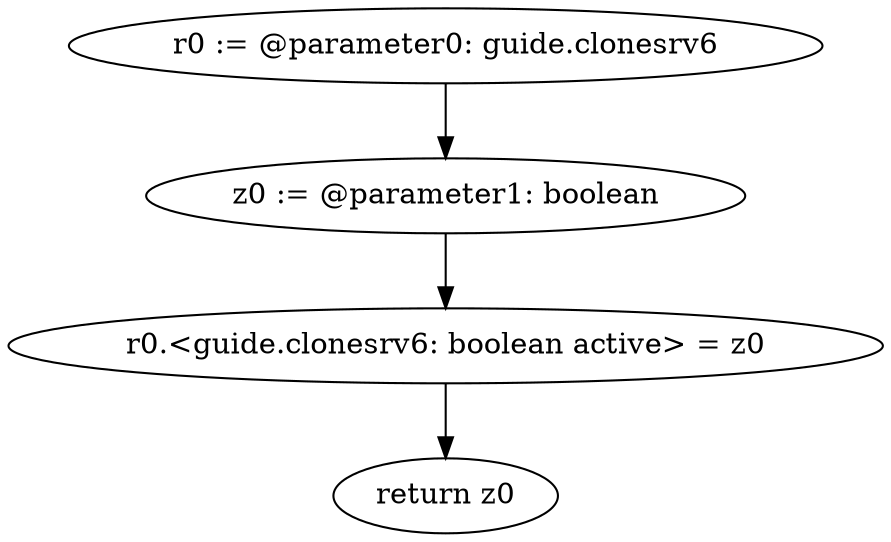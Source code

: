 digraph "unitGraph" {
    "r0 := @parameter0: guide.clonesrv6"
    "z0 := @parameter1: boolean"
    "r0.<guide.clonesrv6: boolean active> = z0"
    "return z0"
    "r0 := @parameter0: guide.clonesrv6"->"z0 := @parameter1: boolean";
    "z0 := @parameter1: boolean"->"r0.<guide.clonesrv6: boolean active> = z0";
    "r0.<guide.clonesrv6: boolean active> = z0"->"return z0";
}
